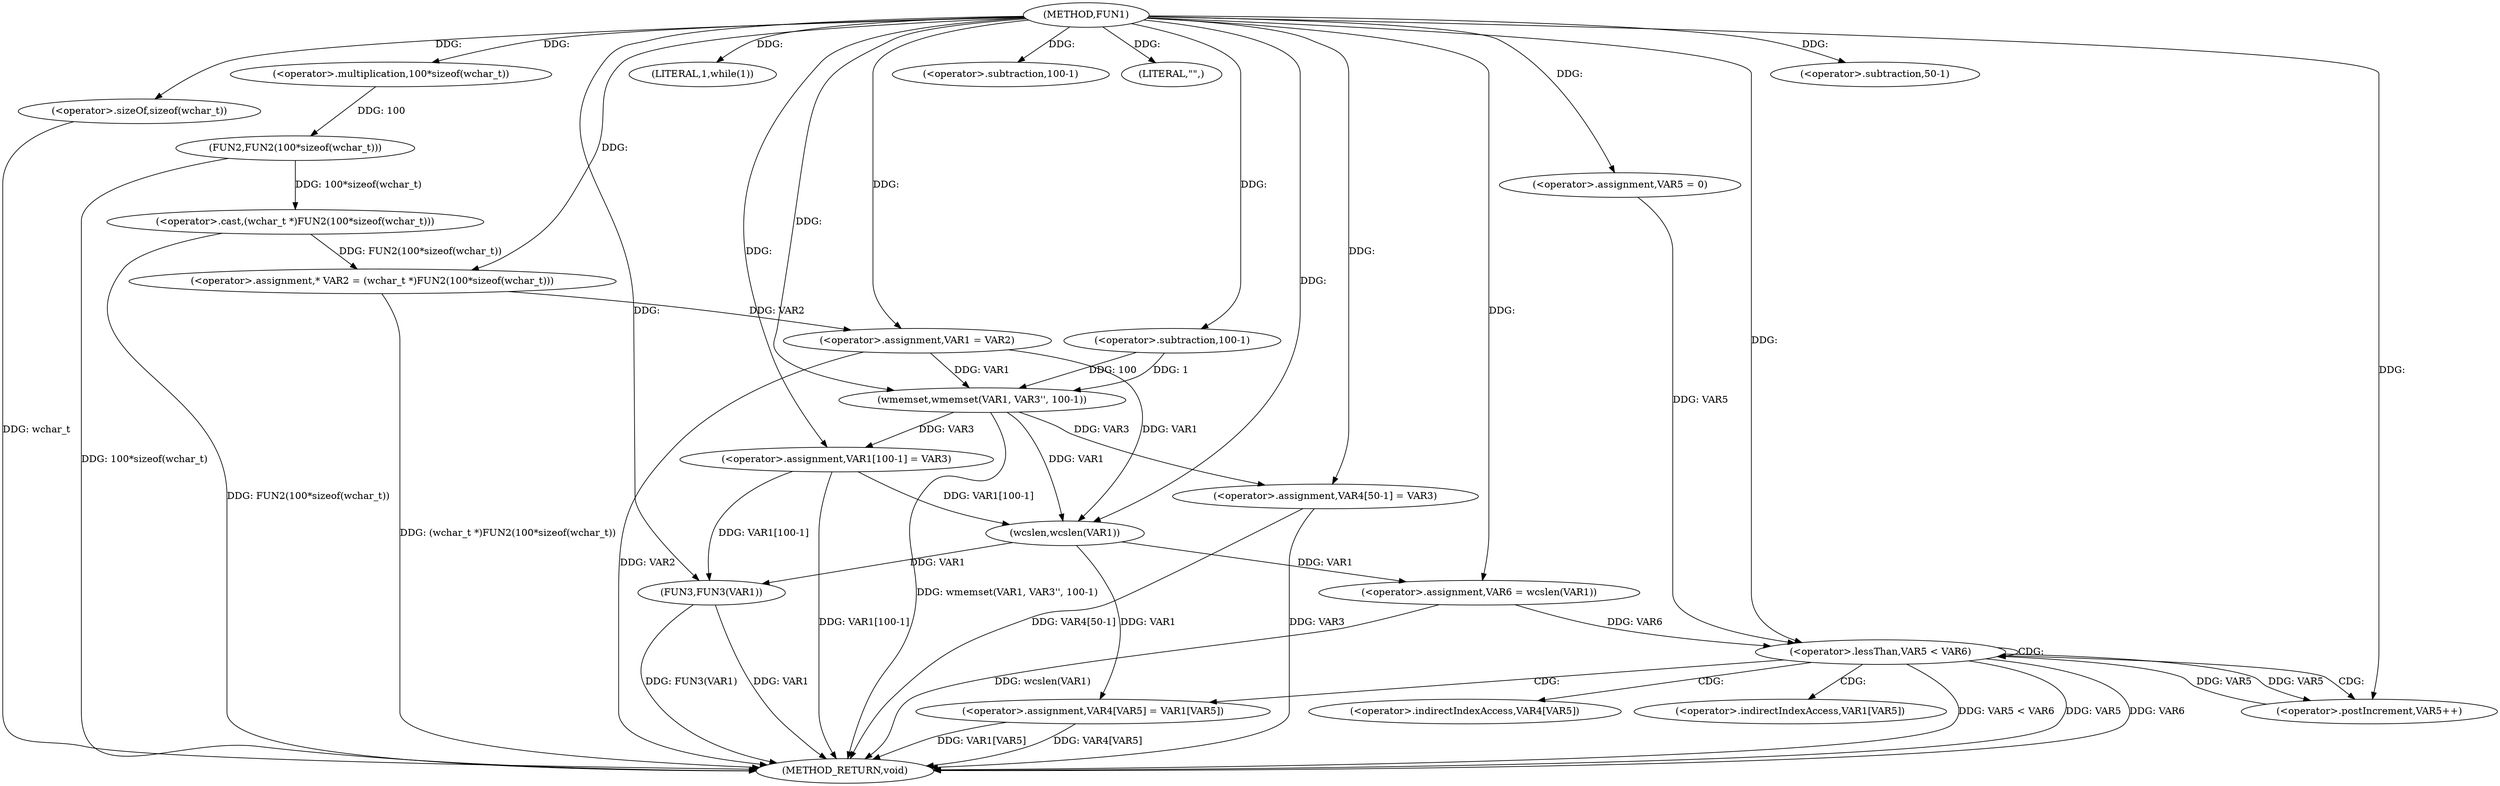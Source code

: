 digraph FUN1 {  
"1000100" [label = "(METHOD,FUN1)" ]
"1000167" [label = "(METHOD_RETURN,void)" ]
"1000104" [label = "(<operator>.assignment,* VAR2 = (wchar_t *)FUN2(100*sizeof(wchar_t)))" ]
"1000106" [label = "(<operator>.cast,(wchar_t *)FUN2(100*sizeof(wchar_t)))" ]
"1000108" [label = "(FUN2,FUN2(100*sizeof(wchar_t)))" ]
"1000109" [label = "(<operator>.multiplication,100*sizeof(wchar_t))" ]
"1000111" [label = "(<operator>.sizeOf,sizeof(wchar_t))" ]
"1000113" [label = "(<operator>.assignment,VAR1 = VAR2)" ]
"1000117" [label = "(LITERAL,1,while(1))" ]
"1000119" [label = "(wmemset,wmemset(VAR1, VAR3'', 100-1))" ]
"1000122" [label = "(<operator>.subtraction,100-1)" ]
"1000125" [label = "(<operator>.assignment,VAR1[100-1] = VAR3)" ]
"1000128" [label = "(<operator>.subtraction,100-1)" ]
"1000134" [label = "(LITERAL,\"\",)" ]
"1000137" [label = "(<operator>.assignment,VAR6 = wcslen(VAR1))" ]
"1000139" [label = "(wcslen,wcslen(VAR1))" ]
"1000142" [label = "(<operator>.assignment,VAR5 = 0)" ]
"1000145" [label = "(<operator>.lessThan,VAR5 < VAR6)" ]
"1000148" [label = "(<operator>.postIncrement,VAR5++)" ]
"1000151" [label = "(<operator>.assignment,VAR4[VAR5] = VAR1[VAR5])" ]
"1000158" [label = "(<operator>.assignment,VAR4[50-1] = VAR3)" ]
"1000161" [label = "(<operator>.subtraction,50-1)" ]
"1000165" [label = "(FUN3,FUN3(VAR1))" ]
"1000152" [label = "(<operator>.indirectIndexAccess,VAR4[VAR5])" ]
"1000155" [label = "(<operator>.indirectIndexAccess,VAR1[VAR5])" ]
  "1000158" -> "1000167"  [ label = "DDG: VAR4[50-1]"] 
  "1000106" -> "1000167"  [ label = "DDG: FUN2(100*sizeof(wchar_t))"] 
  "1000137" -> "1000167"  [ label = "DDG: wcslen(VAR1)"] 
  "1000113" -> "1000167"  [ label = "DDG: VAR2"] 
  "1000111" -> "1000167"  [ label = "DDG: wchar_t"] 
  "1000145" -> "1000167"  [ label = "DDG: VAR5 < VAR6"] 
  "1000119" -> "1000167"  [ label = "DDG: wmemset(VAR1, VAR3'', 100-1)"] 
  "1000145" -> "1000167"  [ label = "DDG: VAR5"] 
  "1000165" -> "1000167"  [ label = "DDG: FUN3(VAR1)"] 
  "1000158" -> "1000167"  [ label = "DDG: VAR3"] 
  "1000125" -> "1000167"  [ label = "DDG: VAR1[100-1]"] 
  "1000165" -> "1000167"  [ label = "DDG: VAR1"] 
  "1000151" -> "1000167"  [ label = "DDG: VAR4[VAR5]"] 
  "1000151" -> "1000167"  [ label = "DDG: VAR1[VAR5]"] 
  "1000145" -> "1000167"  [ label = "DDG: VAR6"] 
  "1000104" -> "1000167"  [ label = "DDG: (wchar_t *)FUN2(100*sizeof(wchar_t))"] 
  "1000108" -> "1000167"  [ label = "DDG: 100*sizeof(wchar_t)"] 
  "1000106" -> "1000104"  [ label = "DDG: FUN2(100*sizeof(wchar_t))"] 
  "1000100" -> "1000104"  [ label = "DDG: "] 
  "1000108" -> "1000106"  [ label = "DDG: 100*sizeof(wchar_t)"] 
  "1000109" -> "1000108"  [ label = "DDG: 100"] 
  "1000100" -> "1000109"  [ label = "DDG: "] 
  "1000100" -> "1000111"  [ label = "DDG: "] 
  "1000104" -> "1000113"  [ label = "DDG: VAR2"] 
  "1000100" -> "1000113"  [ label = "DDG: "] 
  "1000100" -> "1000117"  [ label = "DDG: "] 
  "1000113" -> "1000119"  [ label = "DDG: VAR1"] 
  "1000100" -> "1000119"  [ label = "DDG: "] 
  "1000122" -> "1000119"  [ label = "DDG: 100"] 
  "1000122" -> "1000119"  [ label = "DDG: 1"] 
  "1000100" -> "1000122"  [ label = "DDG: "] 
  "1000119" -> "1000125"  [ label = "DDG: VAR3"] 
  "1000100" -> "1000125"  [ label = "DDG: "] 
  "1000100" -> "1000128"  [ label = "DDG: "] 
  "1000100" -> "1000134"  [ label = "DDG: "] 
  "1000139" -> "1000137"  [ label = "DDG: VAR1"] 
  "1000100" -> "1000137"  [ label = "DDG: "] 
  "1000125" -> "1000139"  [ label = "DDG: VAR1[100-1]"] 
  "1000113" -> "1000139"  [ label = "DDG: VAR1"] 
  "1000119" -> "1000139"  [ label = "DDG: VAR1"] 
  "1000100" -> "1000139"  [ label = "DDG: "] 
  "1000100" -> "1000142"  [ label = "DDG: "] 
  "1000148" -> "1000145"  [ label = "DDG: VAR5"] 
  "1000142" -> "1000145"  [ label = "DDG: VAR5"] 
  "1000100" -> "1000145"  [ label = "DDG: "] 
  "1000137" -> "1000145"  [ label = "DDG: VAR6"] 
  "1000145" -> "1000148"  [ label = "DDG: VAR5"] 
  "1000100" -> "1000148"  [ label = "DDG: "] 
  "1000139" -> "1000151"  [ label = "DDG: VAR1"] 
  "1000100" -> "1000158"  [ label = "DDG: "] 
  "1000119" -> "1000158"  [ label = "DDG: VAR3"] 
  "1000100" -> "1000161"  [ label = "DDG: "] 
  "1000125" -> "1000165"  [ label = "DDG: VAR1[100-1]"] 
  "1000139" -> "1000165"  [ label = "DDG: VAR1"] 
  "1000100" -> "1000165"  [ label = "DDG: "] 
  "1000145" -> "1000155"  [ label = "CDG: "] 
  "1000145" -> "1000151"  [ label = "CDG: "] 
  "1000145" -> "1000145"  [ label = "CDG: "] 
  "1000145" -> "1000152"  [ label = "CDG: "] 
  "1000145" -> "1000148"  [ label = "CDG: "] 
}
